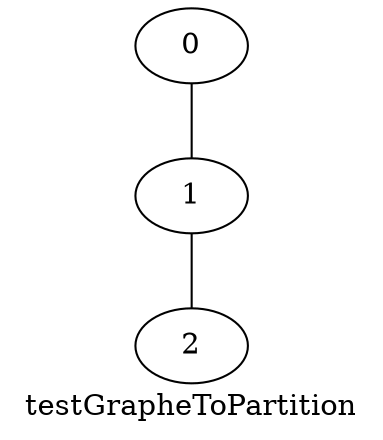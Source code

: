 graph testGrapheToPartition {
	graph [bb="0,0,176,203",
		label=testGrapheToPartition,
		lheight=0.21,
		lp="88,11.5",
		lwidth=2.22
	];
	node [label="\N"];
	0	 [height=0.5,
		pos="88,185",
		width=0.75];
	1	 [height=0.5,
		pos="88,113",
		width=0.75];
	0 -- 1	 [pos="88,166.83 88,156 88,142.29 88,131.41"];
	2	 [height=0.5,
		pos="88,41",
		width=0.75];
	1 -- 2	 [pos="88,94.831 88,84 88,70.288 88,59.413"];
}
